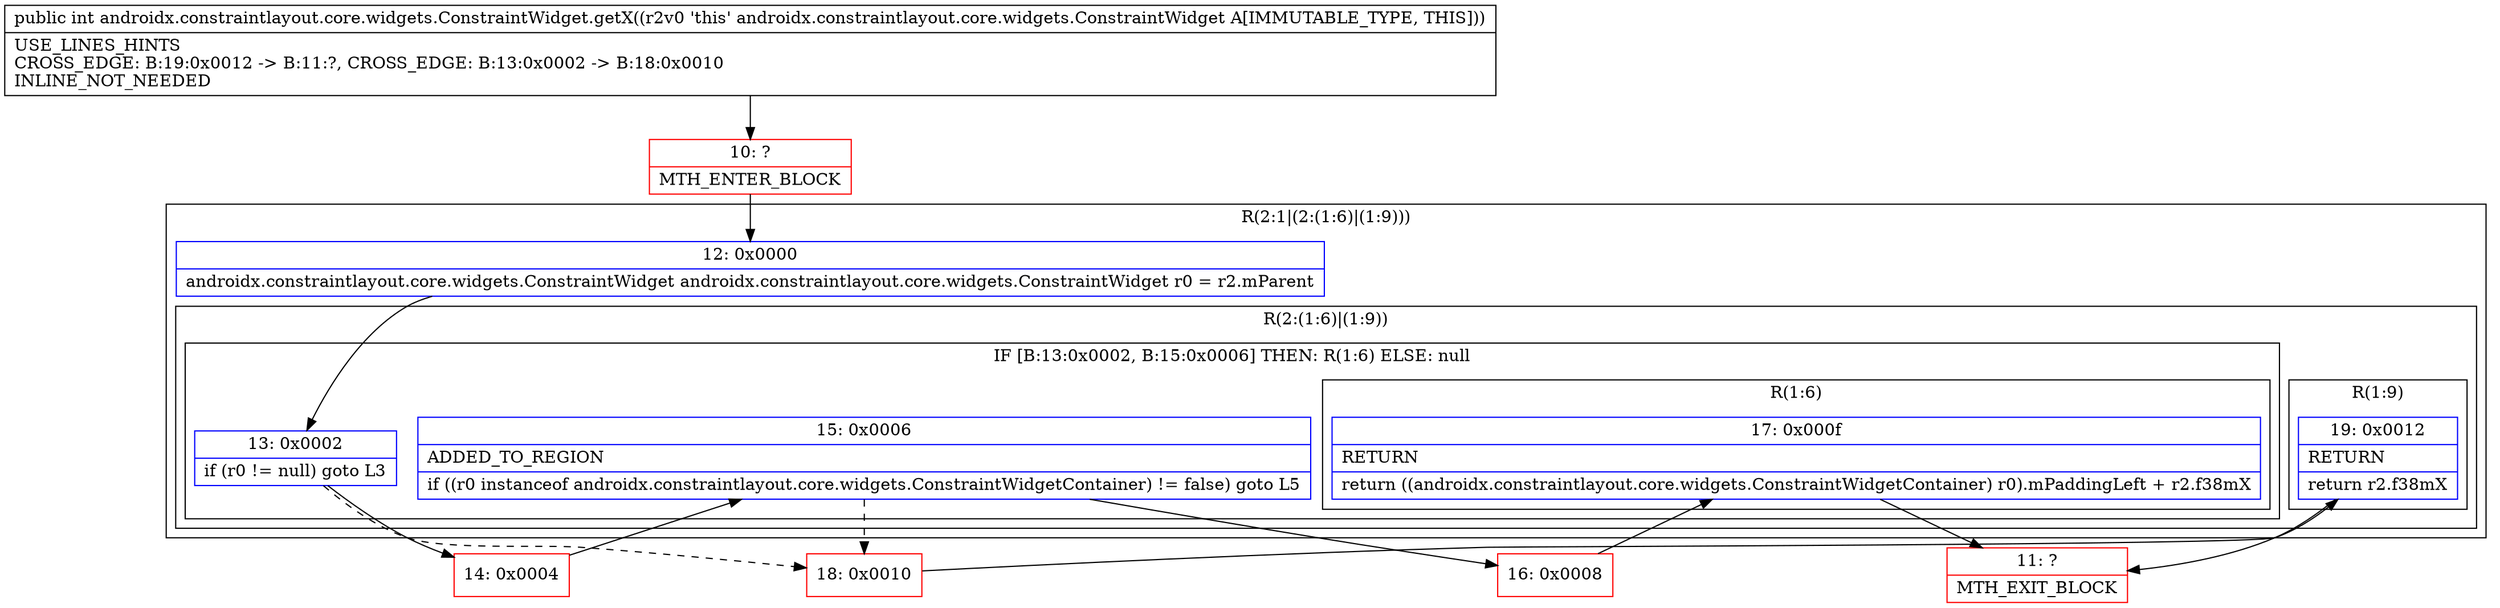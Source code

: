 digraph "CFG forandroidx.constraintlayout.core.widgets.ConstraintWidget.getX()I" {
subgraph cluster_Region_990979843 {
label = "R(2:1|(2:(1:6)|(1:9)))";
node [shape=record,color=blue];
Node_12 [shape=record,label="{12\:\ 0x0000|androidx.constraintlayout.core.widgets.ConstraintWidget androidx.constraintlayout.core.widgets.ConstraintWidget r0 = r2.mParent\l}"];
subgraph cluster_Region_2122394002 {
label = "R(2:(1:6)|(1:9))";
node [shape=record,color=blue];
subgraph cluster_IfRegion_1709163839 {
label = "IF [B:13:0x0002, B:15:0x0006] THEN: R(1:6) ELSE: null";
node [shape=record,color=blue];
Node_13 [shape=record,label="{13\:\ 0x0002|if (r0 != null) goto L3\l}"];
Node_15 [shape=record,label="{15\:\ 0x0006|ADDED_TO_REGION\l|if ((r0 instanceof androidx.constraintlayout.core.widgets.ConstraintWidgetContainer) != false) goto L5\l}"];
subgraph cluster_Region_1705233630 {
label = "R(1:6)";
node [shape=record,color=blue];
Node_17 [shape=record,label="{17\:\ 0x000f|RETURN\l|return ((androidx.constraintlayout.core.widgets.ConstraintWidgetContainer) r0).mPaddingLeft + r2.f38mX\l}"];
}
}
subgraph cluster_Region_924840574 {
label = "R(1:9)";
node [shape=record,color=blue];
Node_19 [shape=record,label="{19\:\ 0x0012|RETURN\l|return r2.f38mX\l}"];
}
}
}
Node_10 [shape=record,color=red,label="{10\:\ ?|MTH_ENTER_BLOCK\l}"];
Node_14 [shape=record,color=red,label="{14\:\ 0x0004}"];
Node_16 [shape=record,color=red,label="{16\:\ 0x0008}"];
Node_11 [shape=record,color=red,label="{11\:\ ?|MTH_EXIT_BLOCK\l}"];
Node_18 [shape=record,color=red,label="{18\:\ 0x0010}"];
MethodNode[shape=record,label="{public int androidx.constraintlayout.core.widgets.ConstraintWidget.getX((r2v0 'this' androidx.constraintlayout.core.widgets.ConstraintWidget A[IMMUTABLE_TYPE, THIS]))  | USE_LINES_HINTS\lCROSS_EDGE: B:19:0x0012 \-\> B:11:?, CROSS_EDGE: B:13:0x0002 \-\> B:18:0x0010\lINLINE_NOT_NEEDED\l}"];
MethodNode -> Node_10;Node_12 -> Node_13;
Node_13 -> Node_14;
Node_13 -> Node_18[style=dashed];
Node_15 -> Node_16;
Node_15 -> Node_18[style=dashed];
Node_17 -> Node_11;
Node_19 -> Node_11;
Node_10 -> Node_12;
Node_14 -> Node_15;
Node_16 -> Node_17;
Node_18 -> Node_19;
}

